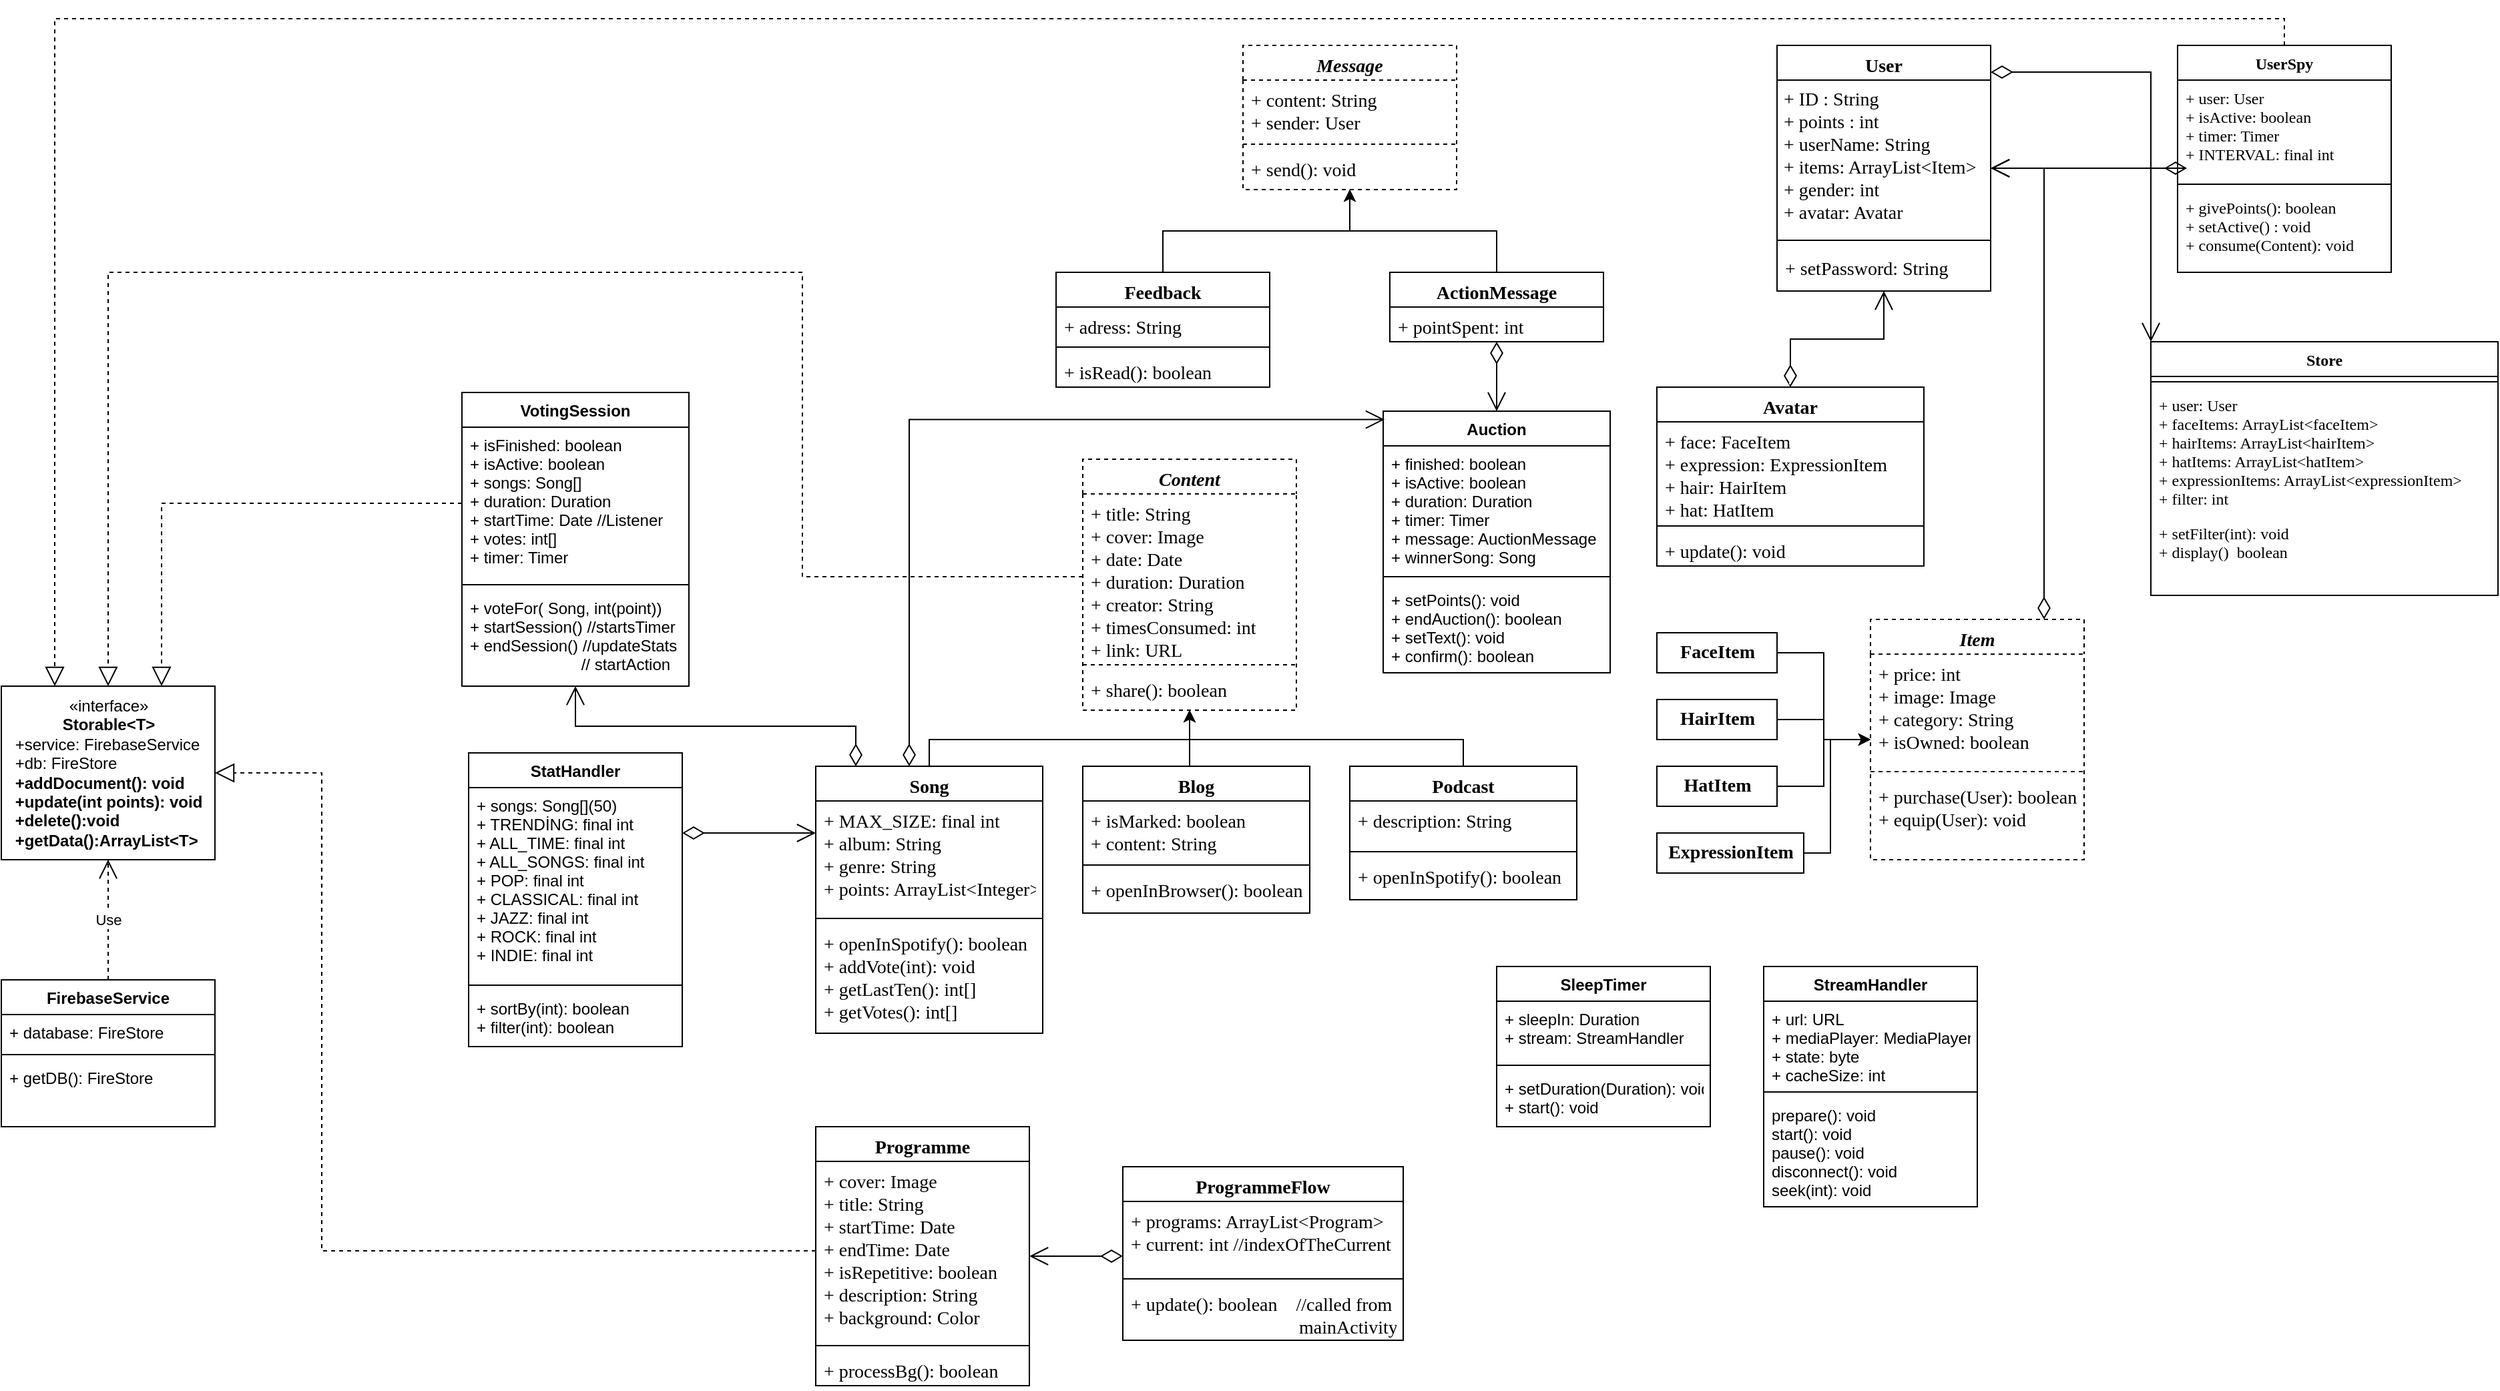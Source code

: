 <mxfile version="17.4.6" type="google"><diagram id="RcowvoHX8VWC8v2542pH" name="Page-1"><mxGraphModel grid="0" page="1" gridSize="10" guides="1" tooltips="1" connect="1" arrows="1" fold="1" pageScale="1" pageWidth="850" pageHeight="1100" math="0" shadow="0"><root><mxCell id="0"/><mxCell id="1" parent="0"/><mxCell id="qzeoFE96ZpHrFTOF0RBv-20" value="Message" style="swimlane;fontStyle=3;align=center;verticalAlign=top;childLayout=stackLayout;horizontal=1;startSize=26;horizontalStack=0;resizeParent=1;resizeParentMax=0;resizeLast=0;collapsible=1;marginBottom=0;sketch=0;rounded=0;shadow=0;glass=0;dashed=1;fontSize=14;fontFamily=Times New Roman;" vertex="1" parent="1"><mxGeometry x="170" y="30" width="160" height="108" as="geometry"/></mxCell><mxCell id="qzeoFE96ZpHrFTOF0RBv-21" value="+ content: String&#10;+ sender: User" style="text;strokeColor=none;fillColor=none;align=left;verticalAlign=top;spacingLeft=4;spacingRight=4;overflow=hidden;rotatable=0;points=[[0,0.5],[1,0.5]];portConstraint=eastwest;fontFamily=Times New Roman;fontSize=14;" vertex="1" parent="qzeoFE96ZpHrFTOF0RBv-20"><mxGeometry y="26" width="160" height="44" as="geometry"/></mxCell><mxCell id="qzeoFE96ZpHrFTOF0RBv-22" value="" style="line;strokeWidth=1;fillColor=none;align=left;verticalAlign=middle;spacingTop=-1;spacingLeft=3;spacingRight=3;rotatable=0;labelPosition=right;points=[];portConstraint=eastwest;dashed=1;" vertex="1" parent="qzeoFE96ZpHrFTOF0RBv-20"><mxGeometry y="70" width="160" height="8" as="geometry"/></mxCell><mxCell id="qzeoFE96ZpHrFTOF0RBv-23" value="+ send(): void" style="text;strokeColor=none;fillColor=none;align=left;verticalAlign=top;spacingLeft=4;spacingRight=4;overflow=hidden;rotatable=0;points=[[0,0.5],[1,0.5]];portConstraint=eastwest;fontFamily=Times New Roman;fontSize=14;" vertex="1" parent="qzeoFE96ZpHrFTOF0RBv-20"><mxGeometry y="78" width="160" height="30" as="geometry"/></mxCell><mxCell id="qzeoFE96ZpHrFTOF0RBv-39" style="edgeStyle=orthogonalEdgeStyle;rounded=0;orthogonalLoop=1;jettySize=auto;html=1;fontFamily=Times New Roman;fontSize=14;" edge="1" parent="1" source="qzeoFE96ZpHrFTOF0RBv-25" target="qzeoFE96ZpHrFTOF0RBv-20"><mxGeometry relative="1" as="geometry"/></mxCell><mxCell id="qzeoFE96ZpHrFTOF0RBv-25" value="Feedback" style="swimlane;fontStyle=1;align=center;verticalAlign=top;childLayout=stackLayout;horizontal=1;startSize=26;horizontalStack=0;resizeParent=1;resizeParentMax=0;resizeLast=0;collapsible=1;marginBottom=0;rounded=0;shadow=0;glass=0;sketch=0;fontFamily=Times New Roman;fontSize=14;" vertex="1" parent="1"><mxGeometry x="30" y="200" width="160" height="86" as="geometry"/></mxCell><mxCell id="qzeoFE96ZpHrFTOF0RBv-26" value="+ adress: String" style="text;strokeColor=none;fillColor=none;align=left;verticalAlign=top;spacingLeft=4;spacingRight=4;overflow=hidden;rotatable=0;points=[[0,0.5],[1,0.5]];portConstraint=eastwest;rounded=0;shadow=0;glass=0;dashed=1;sketch=0;fontFamily=Times New Roman;fontSize=14;" vertex="1" parent="qzeoFE96ZpHrFTOF0RBv-25"><mxGeometry y="26" width="160" height="26" as="geometry"/></mxCell><mxCell id="qzeoFE96ZpHrFTOF0RBv-27" value="" style="line;strokeWidth=1;fillColor=none;align=left;verticalAlign=middle;spacingTop=-1;spacingLeft=3;spacingRight=3;rotatable=0;labelPosition=right;points=[];portConstraint=eastwest;rounded=0;shadow=0;glass=0;sketch=0;fontFamily=Times New Roman;fontSize=14;" vertex="1" parent="qzeoFE96ZpHrFTOF0RBv-25"><mxGeometry y="52" width="160" height="8" as="geometry"/></mxCell><mxCell id="qzeoFE96ZpHrFTOF0RBv-28" value="+ isRead(): boolean" style="text;strokeColor=none;fillColor=none;align=left;verticalAlign=top;spacingLeft=4;spacingRight=4;overflow=hidden;rotatable=0;points=[[0,0.5],[1,0.5]];portConstraint=eastwest;rounded=0;shadow=0;glass=0;dashed=1;sketch=0;fontFamily=Times New Roman;fontSize=14;" vertex="1" parent="qzeoFE96ZpHrFTOF0RBv-25"><mxGeometry y="60" width="160" height="26" as="geometry"/></mxCell><mxCell id="qzeoFE96ZpHrFTOF0RBv-38" style="edgeStyle=orthogonalEdgeStyle;rounded=0;orthogonalLoop=1;jettySize=auto;html=1;fontFamily=Times New Roman;fontSize=14;" edge="1" parent="1" source="qzeoFE96ZpHrFTOF0RBv-29" target="qzeoFE96ZpHrFTOF0RBv-20"><mxGeometry relative="1" as="geometry"/></mxCell><mxCell id="qzeoFE96ZpHrFTOF0RBv-29" value="ActionMessage" style="swimlane;fontStyle=1;align=center;verticalAlign=top;childLayout=stackLayout;horizontal=1;startSize=26;horizontalStack=0;resizeParent=1;resizeParentMax=0;resizeLast=0;collapsible=1;marginBottom=0;rounded=0;shadow=0;glass=0;sketch=0;fontFamily=Times New Roman;fontSize=14;" vertex="1" parent="1"><mxGeometry x="280" y="200" width="160" height="52" as="geometry"/></mxCell><mxCell id="qzeoFE96ZpHrFTOF0RBv-30" value="+ pointSpent: int" style="text;strokeColor=none;fillColor=none;align=left;verticalAlign=top;spacingLeft=4;spacingRight=4;overflow=hidden;rotatable=0;points=[[0,0.5],[1,0.5]];portConstraint=eastwest;rounded=0;shadow=0;glass=0;sketch=0;fontFamily=Times New Roman;fontSize=14;" vertex="1" parent="qzeoFE96ZpHrFTOF0RBv-29"><mxGeometry y="26" width="160" height="26" as="geometry"/></mxCell><mxCell id="qzeoFE96ZpHrFTOF0RBv-44" value="User" style="swimlane;fontStyle=1;align=center;verticalAlign=top;childLayout=stackLayout;horizontal=1;startSize=26;horizontalStack=0;resizeParent=1;resizeParentMax=0;resizeLast=0;collapsible=1;marginBottom=0;rounded=0;shadow=0;glass=0;sketch=0;fontFamily=Times New Roman;fontSize=14;" vertex="1" parent="1"><mxGeometry x="570" y="30" width="160" height="184" as="geometry"/></mxCell><mxCell id="5b8PLaFPNcqMAZzWVC9g-18" value="" style="endArrow=open;html=1;endSize=12;startArrow=diamondThin;startSize=14;startFill=0;edgeStyle=orthogonalEdgeStyle;align=left;verticalAlign=bottom;rounded=0;" edge="1" parent="qzeoFE96ZpHrFTOF0RBv-44" target="5b8PLaFPNcqMAZzWVC9g-21"><mxGeometry x="-1" y="3" relative="1" as="geometry"><mxPoint x="160" y="20" as="sourcePoint"/><mxPoint x="255" y="-320" as="targetPoint"/><Array as="points"><mxPoint x="280" y="20"/></Array></mxGeometry></mxCell><mxCell id="qzeoFE96ZpHrFTOF0RBv-45" value="+ ID : String&#10;+ points : int&#10;+ userName: String&#10;+ items: ArrayList&lt;Item&gt;&#10;+ gender: int&#10;+ avatar: Avatar" style="text;strokeColor=none;fillColor=none;align=left;verticalAlign=top;spacingLeft=4;spacingRight=4;overflow=hidden;rotatable=0;points=[[0,0.5],[1,0.5]];portConstraint=eastwest;rounded=0;shadow=0;glass=0;sketch=0;fontFamily=Times New Roman;fontSize=14;spacing=1;" vertex="1" parent="qzeoFE96ZpHrFTOF0RBv-44"><mxGeometry y="26" width="160" height="114" as="geometry"/></mxCell><mxCell id="qzeoFE96ZpHrFTOF0RBv-46" value="" style="line;strokeWidth=1;fillColor=none;align=left;verticalAlign=middle;spacingTop=-1;spacingLeft=3;spacingRight=3;rotatable=0;labelPosition=right;points=[];portConstraint=eastwest;rounded=0;shadow=0;glass=0;sketch=0;fontFamily=Times New Roman;fontSize=14;" vertex="1" parent="qzeoFE96ZpHrFTOF0RBv-44"><mxGeometry y="140" width="160" height="12" as="geometry"/></mxCell><mxCell id="qzeoFE96ZpHrFTOF0RBv-47" value="+ setPassword: String&#10;" style="text;strokeColor=none;fillColor=none;align=left;verticalAlign=top;spacingLeft=4;spacingRight=4;overflow=hidden;rotatable=0;points=[[0,0.5],[1,0.5]];portConstraint=eastwest;rounded=0;shadow=0;glass=0;sketch=0;fontFamily=Times New Roman;fontSize=14;" vertex="1" parent="qzeoFE96ZpHrFTOF0RBv-44"><mxGeometry y="152" width="160" height="32" as="geometry"/></mxCell><mxCell id="qzeoFE96ZpHrFTOF0RBv-48" value="Avatar" style="swimlane;fontStyle=1;align=center;verticalAlign=top;childLayout=stackLayout;horizontal=1;startSize=26;horizontalStack=0;resizeParent=1;resizeParentMax=0;resizeLast=0;collapsible=1;marginBottom=0;rounded=0;shadow=0;glass=0;sketch=0;fontFamily=Times New Roman;fontSize=14;" vertex="1" parent="1"><mxGeometry x="480" y="286" width="200" height="134" as="geometry"/></mxCell><mxCell id="qzeoFE96ZpHrFTOF0RBv-49" value="+ face: FaceItem&#10;+ expression: ExpressionItem&#10;+ hair: HairItem&#10;+ hat: HatItem&#10;" style="text;strokeColor=none;fillColor=none;align=left;verticalAlign=top;spacingLeft=4;spacingRight=4;overflow=hidden;rotatable=0;points=[[0,0.5],[1,0.5]];portConstraint=eastwest;rounded=0;shadow=0;glass=0;sketch=0;fontFamily=Times New Roman;fontSize=14;" vertex="1" parent="qzeoFE96ZpHrFTOF0RBv-48"><mxGeometry y="26" width="200" height="74" as="geometry"/></mxCell><mxCell id="qzeoFE96ZpHrFTOF0RBv-50" value="" style="line;strokeWidth=1;fillColor=none;align=left;verticalAlign=middle;spacingTop=-1;spacingLeft=3;spacingRight=3;rotatable=0;labelPosition=right;points=[];portConstraint=eastwest;rounded=0;shadow=0;glass=0;sketch=0;fontFamily=Times New Roman;fontSize=14;" vertex="1" parent="qzeoFE96ZpHrFTOF0RBv-48"><mxGeometry y="100" width="200" height="8" as="geometry"/></mxCell><mxCell id="qzeoFE96ZpHrFTOF0RBv-51" value="+ update(): void" style="text;strokeColor=none;fillColor=none;align=left;verticalAlign=top;spacingLeft=4;spacingRight=4;overflow=hidden;rotatable=0;points=[[0,0.5],[1,0.5]];portConstraint=eastwest;rounded=0;shadow=0;glass=0;sketch=0;fontFamily=Times New Roman;fontSize=14;" vertex="1" parent="qzeoFE96ZpHrFTOF0RBv-48"><mxGeometry y="108" width="200" height="26" as="geometry"/></mxCell><mxCell id="qzeoFE96ZpHrFTOF0RBv-56" value="1" style="endArrow=open;html=1;endSize=12;startArrow=diamondThin;startSize=14;startFill=0;edgeStyle=orthogonalEdgeStyle;align=left;verticalAlign=bottom;rounded=0;fontFamily=Times New Roman;fontSize=1;" edge="1" parent="1" source="qzeoFE96ZpHrFTOF0RBv-48" target="qzeoFE96ZpHrFTOF0RBv-44"><mxGeometry x="-1" y="3" relative="1" as="geometry"><mxPoint x="490" y="240" as="sourcePoint"/><mxPoint x="650" y="240" as="targetPoint"/><Array as="points"><mxPoint x="580" y="250"/><mxPoint x="650" y="250"/></Array></mxGeometry></mxCell><mxCell id="qzeoFE96ZpHrFTOF0RBv-61" value="Item" style="swimlane;fontStyle=3;align=center;verticalAlign=top;childLayout=stackLayout;horizontal=1;startSize=26;horizontalStack=0;resizeParent=1;resizeParentMax=0;resizeLast=0;collapsible=1;marginBottom=0;rounded=0;shadow=0;glass=0;sketch=0;fontFamily=Times New Roman;fontSize=14;dashed=1;" vertex="1" parent="1"><mxGeometry x="640" y="460" width="160" height="180" as="geometry"/></mxCell><mxCell id="qzeoFE96ZpHrFTOF0RBv-62" value="+ price: int&#10;+ image: Image&#10;+ category: String&#10;+ isOwned: boolean&#10;" style="text;strokeColor=none;fillColor=none;align=left;verticalAlign=top;spacingLeft=4;spacingRight=4;overflow=hidden;rotatable=0;points=[[0,0.5],[1,0.5]];portConstraint=eastwest;rounded=0;shadow=0;glass=0;sketch=0;fontFamily=Times New Roman;fontSize=14;" vertex="1" parent="qzeoFE96ZpHrFTOF0RBv-61"><mxGeometry y="26" width="160" height="84" as="geometry"/></mxCell><mxCell id="qzeoFE96ZpHrFTOF0RBv-63" value="" style="line;strokeWidth=1;fillColor=none;align=left;verticalAlign=middle;spacingTop=-1;spacingLeft=3;spacingRight=3;rotatable=0;labelPosition=right;points=[];portConstraint=eastwest;rounded=0;shadow=0;glass=0;sketch=0;fontFamily=Times New Roman;fontSize=1;dashed=1;" vertex="1" parent="qzeoFE96ZpHrFTOF0RBv-61"><mxGeometry y="110" width="160" height="8" as="geometry"/></mxCell><mxCell id="qzeoFE96ZpHrFTOF0RBv-64" value="+ purchase(User): boolean&#10;+ equip(User): void&#10;" style="text;strokeColor=none;fillColor=none;align=left;verticalAlign=top;spacingLeft=4;spacingRight=4;overflow=hidden;rotatable=0;points=[[0,0.5],[1,0.5]];portConstraint=eastwest;rounded=0;shadow=0;glass=0;sketch=0;fontFamily=Times New Roman;fontSize=14;dashed=1;" vertex="1" parent="qzeoFE96ZpHrFTOF0RBv-61"><mxGeometry y="118" width="160" height="62" as="geometry"/></mxCell><mxCell id="qzeoFE96ZpHrFTOF0RBv-65" value="" style="endArrow=open;html=1;endSize=12;startArrow=diamondThin;startSize=14;startFill=0;edgeStyle=orthogonalEdgeStyle;align=left;verticalAlign=bottom;rounded=0;fontFamily=Times New Roman;fontSize=14;" edge="1" parent="1" source="qzeoFE96ZpHrFTOF0RBv-61" target="qzeoFE96ZpHrFTOF0RBv-44"><mxGeometry x="-1" y="20" relative="1" as="geometry"><mxPoint x="810" y="390" as="sourcePoint"/><mxPoint x="900" y="440" as="targetPoint"/><Array as="points"><mxPoint x="770" y="122"/></Array><mxPoint as="offset"/></mxGeometry></mxCell><mxCell id="qzeoFE96ZpHrFTOF0RBv-75" style="edgeStyle=orthogonalEdgeStyle;rounded=0;orthogonalLoop=1;jettySize=auto;html=1;fontFamily=Times New Roman;fontSize=14;" edge="1" parent="1" source="qzeoFE96ZpHrFTOF0RBv-70" target="qzeoFE96ZpHrFTOF0RBv-61"><mxGeometry relative="1" as="geometry"/></mxCell><mxCell id="qzeoFE96ZpHrFTOF0RBv-70" value="&lt;b&gt;FaceItem&lt;/b&gt;" style="html=1;rounded=0;shadow=0;glass=0;sketch=0;fontFamily=Times New Roman;fontSize=14;" vertex="1" parent="1"><mxGeometry x="480" y="470" width="90" height="30" as="geometry"/></mxCell><mxCell id="qzeoFE96ZpHrFTOF0RBv-78" style="edgeStyle=orthogonalEdgeStyle;rounded=0;orthogonalLoop=1;jettySize=auto;html=1;fontFamily=Times New Roman;fontSize=14;" edge="1" parent="1" source="qzeoFE96ZpHrFTOF0RBv-72" target="qzeoFE96ZpHrFTOF0RBv-61"><mxGeometry relative="1" as="geometry"><Array as="points"><mxPoint x="610" y="635"/><mxPoint x="610" y="550"/></Array></mxGeometry></mxCell><mxCell id="qzeoFE96ZpHrFTOF0RBv-72" value="&lt;b&gt;ExpressionItem&lt;/b&gt;" style="html=1;rounded=0;shadow=0;glass=0;sketch=0;fontFamily=Times New Roman;fontSize=14;" vertex="1" parent="1"><mxGeometry x="480" y="620" width="110" height="30" as="geometry"/></mxCell><mxCell id="qzeoFE96ZpHrFTOF0RBv-76" style="edgeStyle=orthogonalEdgeStyle;rounded=0;orthogonalLoop=1;jettySize=auto;html=1;fontFamily=Times New Roman;fontSize=14;" edge="1" parent="1" source="qzeoFE96ZpHrFTOF0RBv-73" target="qzeoFE96ZpHrFTOF0RBv-61"><mxGeometry relative="1" as="geometry"/></mxCell><mxCell id="qzeoFE96ZpHrFTOF0RBv-73" value="&lt;b&gt;HairItem&lt;/b&gt;" style="html=1;rounded=0;shadow=0;glass=0;sketch=0;fontFamily=Times New Roman;fontSize=14;" vertex="1" parent="1"><mxGeometry x="480" y="520" width="90" height="30" as="geometry"/></mxCell><mxCell id="qzeoFE96ZpHrFTOF0RBv-77" style="edgeStyle=orthogonalEdgeStyle;rounded=0;orthogonalLoop=1;jettySize=auto;html=1;fontFamily=Times New Roman;fontSize=14;" edge="1" parent="1" source="qzeoFE96ZpHrFTOF0RBv-74" target="qzeoFE96ZpHrFTOF0RBv-61"><mxGeometry relative="1" as="geometry"/></mxCell><mxCell id="qzeoFE96ZpHrFTOF0RBv-74" value="&lt;b&gt;HatItem&lt;/b&gt;" style="html=1;rounded=0;shadow=0;glass=0;sketch=0;fontFamily=Times New Roman;fontSize=14;" vertex="1" parent="1"><mxGeometry x="480" y="570" width="90" height="30" as="geometry"/></mxCell><mxCell id="qzeoFE96ZpHrFTOF0RBv-79" value="Content" style="swimlane;fontStyle=3;align=center;verticalAlign=top;childLayout=stackLayout;horizontal=1;startSize=26;horizontalStack=0;resizeParent=1;resizeParentMax=0;resizeLast=0;collapsible=1;marginBottom=0;sketch=0;rounded=0;shadow=0;glass=0;dashed=1;fontSize=14;fontFamily=Times New Roman;" vertex="1" parent="1"><mxGeometry x="50" y="340" width="160" height="188" as="geometry"/></mxCell><mxCell id="qzeoFE96ZpHrFTOF0RBv-80" value="+ title: String&#10;+ cover: Image&#10;+ date: Date&#10;+ duration: Duration&#10;+ creator: String&#10;+ timesConsumed: int&#10;+ link: URL" style="text;strokeColor=none;fillColor=none;align=left;verticalAlign=top;spacingLeft=4;spacingRight=4;overflow=hidden;rotatable=0;points=[[0,0.5],[1,0.5]];portConstraint=eastwest;fontFamily=Times New Roman;fontSize=14;" vertex="1" parent="qzeoFE96ZpHrFTOF0RBv-79"><mxGeometry y="26" width="160" height="124" as="geometry"/></mxCell><mxCell id="qzeoFE96ZpHrFTOF0RBv-81" value="" style="line;strokeWidth=1;fillColor=none;align=left;verticalAlign=middle;spacingTop=-1;spacingLeft=3;spacingRight=3;rotatable=0;labelPosition=right;points=[];portConstraint=eastwest;dashed=1;" vertex="1" parent="qzeoFE96ZpHrFTOF0RBv-79"><mxGeometry y="150" width="160" height="8" as="geometry"/></mxCell><mxCell id="qzeoFE96ZpHrFTOF0RBv-82" value="+ share(): boolean" style="text;strokeColor=none;fillColor=none;align=left;verticalAlign=top;spacingLeft=4;spacingRight=4;overflow=hidden;rotatable=0;points=[[0,0.5],[1,0.5]];portConstraint=eastwest;fontFamily=Times New Roman;fontSize=14;" vertex="1" parent="qzeoFE96ZpHrFTOF0RBv-79"><mxGeometry y="158" width="160" height="30" as="geometry"/></mxCell><mxCell id="qzeoFE96ZpHrFTOF0RBv-99" style="edgeStyle=orthogonalEdgeStyle;rounded=0;orthogonalLoop=1;jettySize=auto;html=1;fontFamily=Times New Roman;fontSize=14;" edge="1" parent="1" source="qzeoFE96ZpHrFTOF0RBv-83" target="qzeoFE96ZpHrFTOF0RBv-79"><mxGeometry relative="1" as="geometry"><Array as="points"><mxPoint x="-65" y="550"/><mxPoint x="130" y="550"/></Array></mxGeometry></mxCell><mxCell id="qzeoFE96ZpHrFTOF0RBv-83" value="Song" style="swimlane;fontStyle=1;align=center;verticalAlign=top;childLayout=stackLayout;horizontal=1;startSize=26;horizontalStack=0;resizeParent=1;resizeParentMax=0;resizeLast=0;collapsible=1;marginBottom=0;rounded=0;shadow=0;glass=0;sketch=0;fontFamily=Times New Roman;fontSize=14;" vertex="1" parent="1"><mxGeometry x="-150" y="570" width="170" height="200" as="geometry"/></mxCell><mxCell id="qzeoFE96ZpHrFTOF0RBv-84" value="+ MAX_SIZE: final int &#10;+ album: String&#10;+ genre: String&#10;+ points: ArrayList&lt;Integer&gt;" style="text;strokeColor=none;fillColor=none;align=left;verticalAlign=top;spacingLeft=4;spacingRight=4;overflow=hidden;rotatable=0;points=[[0,0.5],[1,0.5]];portConstraint=eastwest;rounded=0;shadow=0;glass=0;sketch=0;fontFamily=Times New Roman;fontSize=14;" vertex="1" parent="qzeoFE96ZpHrFTOF0RBv-83"><mxGeometry y="26" width="170" height="84" as="geometry"/></mxCell><mxCell id="qzeoFE96ZpHrFTOF0RBv-85" value="" style="line;strokeWidth=1;fillColor=none;align=left;verticalAlign=middle;spacingTop=-1;spacingLeft=3;spacingRight=3;rotatable=0;labelPosition=right;points=[];portConstraint=eastwest;rounded=0;shadow=0;glass=0;sketch=0;fontFamily=Times New Roman;fontSize=14;" vertex="1" parent="qzeoFE96ZpHrFTOF0RBv-83"><mxGeometry y="110" width="170" height="8" as="geometry"/></mxCell><mxCell id="qzeoFE96ZpHrFTOF0RBv-86" value="+ openInSpotify(): boolean&#10;+ addVote(int): void&#10;+ getLastTen(): int[]&#10;+ getVotes(): int[]&#10;" style="text;strokeColor=none;fillColor=none;align=left;verticalAlign=top;spacingLeft=4;spacingRight=4;overflow=hidden;rotatable=0;points=[[0,0.5],[1,0.5]];portConstraint=eastwest;rounded=0;shadow=0;glass=0;sketch=0;fontFamily=Times New Roman;fontSize=14;" vertex="1" parent="qzeoFE96ZpHrFTOF0RBv-83"><mxGeometry y="118" width="170" height="82" as="geometry"/></mxCell><mxCell id="5b8PLaFPNcqMAZzWVC9g-20" value="" style="endArrow=open;html=1;endSize=12;startArrow=diamondThin;startSize=14;startFill=0;edgeStyle=orthogonalEdgeStyle;align=left;verticalAlign=bottom;rounded=0;" edge="1" parent="qzeoFE96ZpHrFTOF0RBv-83" target="v67qx19p7Zp70628Gbdk-1"><mxGeometry x="-1" y="3" relative="1" as="geometry"><mxPoint x="30" as="sourcePoint"/><mxPoint x="190" y="10" as="targetPoint"/><Array as="points"><mxPoint x="30" y="-30"/><mxPoint x="-180" y="-30"/></Array></mxGeometry></mxCell><mxCell id="qzeoFE96ZpHrFTOF0RBv-101" style="edgeStyle=orthogonalEdgeStyle;rounded=0;orthogonalLoop=1;jettySize=auto;html=1;fontFamily=Times New Roman;fontSize=14;" edge="1" parent="1" source="qzeoFE96ZpHrFTOF0RBv-87" target="qzeoFE96ZpHrFTOF0RBv-79"><mxGeometry relative="1" as="geometry"><Array as="points"><mxPoint x="130" y="560"/><mxPoint x="130" y="560"/></Array></mxGeometry></mxCell><mxCell id="qzeoFE96ZpHrFTOF0RBv-87" value="Blog" style="swimlane;fontStyle=1;align=center;verticalAlign=top;childLayout=stackLayout;horizontal=1;startSize=26;horizontalStack=0;resizeParent=1;resizeParentMax=0;resizeLast=0;collapsible=1;marginBottom=0;rounded=0;shadow=0;glass=0;sketch=0;fontFamily=Times New Roman;fontSize=14;" vertex="1" parent="1"><mxGeometry x="50" y="570" width="170" height="110" as="geometry"/></mxCell><mxCell id="qzeoFE96ZpHrFTOF0RBv-88" value="+ isMarked: boolean &#10;+ content: String&#10;" style="text;strokeColor=none;fillColor=none;align=left;verticalAlign=top;spacingLeft=4;spacingRight=4;overflow=hidden;rotatable=0;points=[[0,0.5],[1,0.5]];portConstraint=eastwest;rounded=0;shadow=0;glass=0;sketch=0;fontFamily=Times New Roman;fontSize=14;" vertex="1" parent="qzeoFE96ZpHrFTOF0RBv-87"><mxGeometry y="26" width="170" height="44" as="geometry"/></mxCell><mxCell id="qzeoFE96ZpHrFTOF0RBv-89" value="" style="line;strokeWidth=1;fillColor=none;align=left;verticalAlign=middle;spacingTop=-1;spacingLeft=3;spacingRight=3;rotatable=0;labelPosition=right;points=[];portConstraint=eastwest;rounded=0;shadow=0;glass=0;sketch=0;fontFamily=Times New Roman;fontSize=14;" vertex="1" parent="qzeoFE96ZpHrFTOF0RBv-87"><mxGeometry y="70" width="170" height="8" as="geometry"/></mxCell><mxCell id="qzeoFE96ZpHrFTOF0RBv-90" value="+ openInBrowser(): boolean&#10;&#10;" style="text;strokeColor=none;fillColor=none;align=left;verticalAlign=top;spacingLeft=4;spacingRight=4;overflow=hidden;rotatable=0;points=[[0,0.5],[1,0.5]];portConstraint=eastwest;rounded=0;shadow=0;glass=0;sketch=0;fontFamily=Times New Roman;fontSize=14;" vertex="1" parent="qzeoFE96ZpHrFTOF0RBv-87"><mxGeometry y="78" width="170" height="32" as="geometry"/></mxCell><mxCell id="qzeoFE96ZpHrFTOF0RBv-100" style="edgeStyle=orthogonalEdgeStyle;rounded=0;orthogonalLoop=1;jettySize=auto;html=1;fontFamily=Times New Roman;fontSize=14;" edge="1" parent="1" source="qzeoFE96ZpHrFTOF0RBv-91" target="qzeoFE96ZpHrFTOF0RBv-79"><mxGeometry relative="1" as="geometry"><Array as="points"><mxPoint x="335" y="550"/><mxPoint x="130" y="550"/></Array></mxGeometry></mxCell><mxCell id="qzeoFE96ZpHrFTOF0RBv-91" value="Podcast" style="swimlane;fontStyle=1;align=center;verticalAlign=top;childLayout=stackLayout;horizontal=1;startSize=26;horizontalStack=0;resizeParent=1;resizeParentMax=0;resizeLast=0;collapsible=1;marginBottom=0;rounded=0;shadow=0;glass=0;sketch=0;fontFamily=Times New Roman;fontSize=14;" vertex="1" parent="1"><mxGeometry x="250" y="570" width="170" height="100" as="geometry"/></mxCell><mxCell id="qzeoFE96ZpHrFTOF0RBv-92" value="+ description: String&#10;" style="text;strokeColor=none;fillColor=none;align=left;verticalAlign=top;spacingLeft=4;spacingRight=4;overflow=hidden;rotatable=0;points=[[0,0.5],[1,0.5]];portConstraint=eastwest;rounded=0;shadow=0;glass=0;sketch=0;fontFamily=Times New Roman;fontSize=14;" vertex="1" parent="qzeoFE96ZpHrFTOF0RBv-91"><mxGeometry y="26" width="170" height="34" as="geometry"/></mxCell><mxCell id="qzeoFE96ZpHrFTOF0RBv-93" value="" style="line;strokeWidth=1;fillColor=none;align=left;verticalAlign=middle;spacingTop=-1;spacingLeft=3;spacingRight=3;rotatable=0;labelPosition=right;points=[];portConstraint=eastwest;rounded=0;shadow=0;glass=0;sketch=0;fontFamily=Times New Roman;fontSize=14;" vertex="1" parent="qzeoFE96ZpHrFTOF0RBv-91"><mxGeometry y="60" width="170" height="8" as="geometry"/></mxCell><mxCell id="qzeoFE96ZpHrFTOF0RBv-94" value="+ openInSpotify(): boolean&#10;&#10;" style="text;strokeColor=none;fillColor=none;align=left;verticalAlign=top;spacingLeft=4;spacingRight=4;overflow=hidden;rotatable=0;points=[[0,0.5],[1,0.5]];portConstraint=eastwest;rounded=0;shadow=0;glass=0;sketch=0;fontFamily=Times New Roman;fontSize=14;" vertex="1" parent="qzeoFE96ZpHrFTOF0RBv-91"><mxGeometry y="68" width="170" height="32" as="geometry"/></mxCell><mxCell id="qzeoFE96ZpHrFTOF0RBv-102" value="ProgrammeFlow" style="swimlane;fontStyle=1;align=center;verticalAlign=top;childLayout=stackLayout;horizontal=1;startSize=26;horizontalStack=0;resizeParent=1;resizeParentMax=0;resizeLast=0;collapsible=1;marginBottom=0;rounded=0;shadow=0;glass=0;sketch=0;fontFamily=Times New Roman;fontSize=14;" vertex="1" parent="1"><mxGeometry x="80" y="870" width="210" height="130" as="geometry"/></mxCell><mxCell id="qzeoFE96ZpHrFTOF0RBv-103" value="+ programs: ArrayList&lt;Program&gt;&#10;+ current: int //indexOfTheCurrent&#10;" style="text;strokeColor=none;fillColor=none;align=left;verticalAlign=top;spacingLeft=4;spacingRight=4;overflow=hidden;rotatable=0;points=[[0,0.5],[1,0.5]];portConstraint=eastwest;rounded=0;shadow=0;glass=0;sketch=0;fontFamily=Times New Roman;fontSize=14;" vertex="1" parent="qzeoFE96ZpHrFTOF0RBv-102"><mxGeometry y="26" width="210" height="54" as="geometry"/></mxCell><mxCell id="qzeoFE96ZpHrFTOF0RBv-104" value="" style="line;strokeWidth=1;fillColor=none;align=left;verticalAlign=middle;spacingTop=-1;spacingLeft=3;spacingRight=3;rotatable=0;labelPosition=right;points=[];portConstraint=eastwest;rounded=0;shadow=0;glass=0;sketch=0;fontFamily=Times New Roman;fontSize=14;" vertex="1" parent="qzeoFE96ZpHrFTOF0RBv-102"><mxGeometry y="80" width="210" height="8" as="geometry"/></mxCell><mxCell id="qzeoFE96ZpHrFTOF0RBv-105" value="+ update(): boolean    //called from&#10;                                    mainActivity" style="text;strokeColor=none;fillColor=none;align=left;verticalAlign=top;spacingLeft=4;spacingRight=4;overflow=hidden;rotatable=0;points=[[0,0.5],[1,0.5]];portConstraint=eastwest;rounded=0;shadow=0;glass=0;sketch=0;fontFamily=Times New Roman;fontSize=14;" vertex="1" parent="qzeoFE96ZpHrFTOF0RBv-102"><mxGeometry y="88" width="210" height="42" as="geometry"/></mxCell><mxCell id="qzeoFE96ZpHrFTOF0RBv-106" value="Programme" style="swimlane;fontStyle=1;align=center;verticalAlign=top;childLayout=stackLayout;horizontal=1;startSize=26;horizontalStack=0;resizeParent=1;resizeParentMax=0;resizeLast=0;collapsible=1;marginBottom=0;rounded=0;shadow=0;glass=0;sketch=0;fontFamily=Times New Roman;fontSize=14;" vertex="1" parent="1"><mxGeometry x="-150" y="840" width="160" height="194" as="geometry"/></mxCell><mxCell id="qzeoFE96ZpHrFTOF0RBv-107" value="+ cover: Image&#10;+ title: String&#10;+ startTime: Date&#10;+ endTime: Date&#10;+ isRepetitive: boolean&#10;+ description: String&#10;+ background: Color&#10;&#10;" style="text;strokeColor=none;fillColor=none;align=left;verticalAlign=top;spacingLeft=4;spacingRight=4;overflow=hidden;rotatable=0;points=[[0,0.5],[1,0.5]];portConstraint=eastwest;rounded=0;shadow=0;glass=0;sketch=0;fontFamily=Times New Roman;fontSize=14;" vertex="1" parent="qzeoFE96ZpHrFTOF0RBv-106"><mxGeometry y="26" width="160" height="134" as="geometry"/></mxCell><mxCell id="qzeoFE96ZpHrFTOF0RBv-108" value="" style="line;strokeWidth=1;fillColor=none;align=left;verticalAlign=middle;spacingTop=-1;spacingLeft=3;spacingRight=3;rotatable=0;labelPosition=right;points=[];portConstraint=eastwest;rounded=0;shadow=0;glass=0;sketch=0;fontFamily=Times New Roman;fontSize=14;" vertex="1" parent="qzeoFE96ZpHrFTOF0RBv-106"><mxGeometry y="160" width="160" height="8" as="geometry"/></mxCell><mxCell id="qzeoFE96ZpHrFTOF0RBv-109" value="+ processBg(): boolean" style="text;strokeColor=none;fillColor=none;align=left;verticalAlign=top;spacingLeft=4;spacingRight=4;overflow=hidden;rotatable=0;points=[[0,0.5],[1,0.5]];portConstraint=eastwest;rounded=0;shadow=0;glass=0;sketch=0;fontFamily=Times New Roman;fontSize=14;" vertex="1" parent="qzeoFE96ZpHrFTOF0RBv-106"><mxGeometry y="168" width="160" height="26" as="geometry"/></mxCell><mxCell id="qzeoFE96ZpHrFTOF0RBv-110" value="" style="endArrow=open;html=1;endSize=12;startArrow=diamondThin;startSize=14;startFill=0;edgeStyle=orthogonalEdgeStyle;align=left;verticalAlign=bottom;rounded=0;fontFamily=Times New Roman;fontSize=14;" edge="1" parent="1" source="qzeoFE96ZpHrFTOF0RBv-102" target="qzeoFE96ZpHrFTOF0RBv-106"><mxGeometry x="-0.875" y="30" relative="1" as="geometry"><mxPoint x="130" y="830" as="sourcePoint"/><mxPoint x="120" y="780" as="targetPoint"/><Array as="points"><mxPoint x="60" y="937"/><mxPoint x="60" y="937"/></Array><mxPoint as="offset"/></mxGeometry></mxCell><mxCell id="ivlXahg7x9xpi5YqKBED-1" value="UserSpy" style="swimlane;fontStyle=1;align=center;verticalAlign=top;childLayout=stackLayout;horizontal=1;startSize=26;horizontalStack=0;resizeParent=1;resizeParentMax=0;resizeLast=0;collapsible=1;marginBottom=0;fontFamily=Times New Roman;" vertex="1" parent="1"><mxGeometry x="870" y="30" width="160" height="170" as="geometry"/></mxCell><mxCell id="ivlXahg7x9xpi5YqKBED-2" value="+ user: User&#10;+ isActive: boolean&#10;+ timer: Timer&#10;+ INTERVAL: final int &#10;" style="text;strokeColor=none;fillColor=none;align=left;verticalAlign=top;spacingLeft=4;spacingRight=4;overflow=hidden;rotatable=0;points=[[0,0.5],[1,0.5]];portConstraint=eastwest;fontFamily=Times New Roman;" vertex="1" parent="ivlXahg7x9xpi5YqKBED-1"><mxGeometry y="26" width="160" height="74" as="geometry"/></mxCell><mxCell id="ivlXahg7x9xpi5YqKBED-3" value="" style="line;strokeWidth=1;fillColor=none;align=left;verticalAlign=middle;spacingTop=-1;spacingLeft=3;spacingRight=3;rotatable=0;labelPosition=right;points=[];portConstraint=eastwest;" vertex="1" parent="ivlXahg7x9xpi5YqKBED-1"><mxGeometry y="100" width="160" height="8" as="geometry"/></mxCell><mxCell id="ivlXahg7x9xpi5YqKBED-4" value="+ givePoints(): boolean&#10;+ setActive() : void&#10;+ consume(Content): void" style="text;strokeColor=none;fillColor=none;align=left;verticalAlign=top;spacingLeft=4;spacingRight=4;overflow=hidden;rotatable=0;points=[[0,0.5],[1,0.5]];portConstraint=eastwest;fontFamily=Times New Roman;" vertex="1" parent="ivlXahg7x9xpi5YqKBED-1"><mxGeometry y="108" width="160" height="62" as="geometry"/></mxCell><mxCell id="ivlXahg7x9xpi5YqKBED-5" value="" style="endArrow=open;html=1;endSize=12;startArrow=diamondThin;startSize=14;startFill=0;edgeStyle=orthogonalEdgeStyle;align=left;verticalAlign=bottom;rounded=0;" edge="1" parent="1" target="qzeoFE96ZpHrFTOF0RBv-44"><mxGeometry x="-0.875" y="30" relative="1" as="geometry"><mxPoint x="860" y="122" as="sourcePoint"/><mxPoint x="1120" y="40" as="targetPoint"/><Array as="points"><mxPoint x="870" y="122"/><mxPoint x="870" y="122"/></Array><mxPoint as="offset"/></mxGeometry></mxCell><mxCell id="ivlXahg7x9xpi5YqKBED-6" value="StatHandler" style="swimlane;fontStyle=1;align=center;verticalAlign=top;childLayout=stackLayout;horizontal=1;startSize=26;horizontalStack=0;resizeParent=1;resizeParentMax=0;resizeLast=0;collapsible=1;marginBottom=0;" vertex="1" parent="1"><mxGeometry x="-410" y="560" width="160" height="220" as="geometry"/></mxCell><mxCell id="ivlXahg7x9xpi5YqKBED-7" value="+ songs: Song[](50)&#10;+ TRENDİNG: final int&#10;+ ALL_TIME: final int&#10;+ ALL_SONGS: final int&#10;+ POP: final int&#10;+ CLASSICAL: final int&#10;+ JAZZ: final int&#10;+ ROCK: final int&#10;+ INDIE: final int" style="text;strokeColor=none;fillColor=none;align=left;verticalAlign=top;spacingLeft=4;spacingRight=4;overflow=hidden;rotatable=0;points=[[0,0.5],[1,0.5]];portConstraint=eastwest;" vertex="1" parent="ivlXahg7x9xpi5YqKBED-6"><mxGeometry y="26" width="160" height="144" as="geometry"/></mxCell><mxCell id="ivlXahg7x9xpi5YqKBED-8" value="" style="line;strokeWidth=1;fillColor=none;align=left;verticalAlign=middle;spacingTop=-1;spacingLeft=3;spacingRight=3;rotatable=0;labelPosition=right;points=[];portConstraint=eastwest;" vertex="1" parent="ivlXahg7x9xpi5YqKBED-6"><mxGeometry y="170" width="160" height="8" as="geometry"/></mxCell><mxCell id="ivlXahg7x9xpi5YqKBED-9" value="+ sortBy(int): boolean&#10;+ filter(int): boolean" style="text;strokeColor=none;fillColor=none;align=left;verticalAlign=top;spacingLeft=4;spacingRight=4;overflow=hidden;rotatable=0;points=[[0,0.5],[1,0.5]];portConstraint=eastwest;" vertex="1" parent="ivlXahg7x9xpi5YqKBED-6"><mxGeometry y="178" width="160" height="42" as="geometry"/></mxCell><mxCell id="v67qx19p7Zp70628Gbdk-1" value="VotingSession" style="swimlane;fontStyle=1;align=center;verticalAlign=top;childLayout=stackLayout;horizontal=1;startSize=26;horizontalStack=0;resizeParent=1;resizeParentMax=0;resizeLast=0;collapsible=1;marginBottom=0;" vertex="1" parent="1"><mxGeometry x="-415" y="290" width="170" height="220" as="geometry"/></mxCell><mxCell id="v67qx19p7Zp70628Gbdk-2" value="+ isFinished: boolean&#10;+ isActive: boolean&#10;+ songs: Song[]&#10;+ duration: Duration&#10;+ startTime: Date //Listener&#10;+ votes: int[]&#10;+ timer: Timer" style="text;strokeColor=none;fillColor=none;align=left;verticalAlign=top;spacingLeft=4;spacingRight=4;overflow=hidden;rotatable=0;points=[[0,0.5],[1,0.5]];portConstraint=eastwest;" vertex="1" parent="v67qx19p7Zp70628Gbdk-1"><mxGeometry y="26" width="170" height="114" as="geometry"/></mxCell><mxCell id="v67qx19p7Zp70628Gbdk-3" value="" style="line;strokeWidth=1;fillColor=none;align=left;verticalAlign=middle;spacingTop=-1;spacingLeft=3;spacingRight=3;rotatable=0;labelPosition=right;points=[];portConstraint=eastwest;" vertex="1" parent="v67qx19p7Zp70628Gbdk-1"><mxGeometry y="140" width="170" height="8" as="geometry"/></mxCell><mxCell id="v67qx19p7Zp70628Gbdk-4" value="+ voteFor( Song, int(point))&#10;+ startSession() //startsTimer&#10;+ endSession() //updateStats&#10;                         // startAction " style="text;strokeColor=none;fillColor=none;align=left;verticalAlign=top;spacingLeft=4;spacingRight=4;overflow=hidden;rotatable=0;points=[[0,0.5],[1,0.5]];portConstraint=eastwest;" vertex="1" parent="v67qx19p7Zp70628Gbdk-1"><mxGeometry y="148" width="170" height="72" as="geometry"/></mxCell><mxCell id="5b8PLaFPNcqMAZzWVC9g-4" value="Auction" style="swimlane;fontStyle=1;align=center;verticalAlign=top;childLayout=stackLayout;horizontal=1;startSize=26;horizontalStack=0;resizeParent=1;resizeParentMax=0;resizeLast=0;collapsible=1;marginBottom=0;" vertex="1" parent="1"><mxGeometry x="275" y="304" width="170" height="196" as="geometry"/></mxCell><mxCell id="5b8PLaFPNcqMAZzWVC9g-5" value="+ finished: boolean&#10;+ isActive: boolean&#10;+ duration: Duration&#10;+ timer: Timer&#10;+ message: AuctionMessage&#10;+ winnerSong: Song&#10;" style="text;strokeColor=none;fillColor=none;align=left;verticalAlign=top;spacingLeft=4;spacingRight=4;overflow=hidden;rotatable=0;points=[[0,0.5],[1,0.5]];portConstraint=eastwest;" vertex="1" parent="5b8PLaFPNcqMAZzWVC9g-4"><mxGeometry y="26" width="170" height="94" as="geometry"/></mxCell><mxCell id="5b8PLaFPNcqMAZzWVC9g-6" value="" style="line;strokeWidth=1;fillColor=none;align=left;verticalAlign=middle;spacingTop=-1;spacingLeft=3;spacingRight=3;rotatable=0;labelPosition=right;points=[];portConstraint=eastwest;" vertex="1" parent="5b8PLaFPNcqMAZzWVC9g-4"><mxGeometry y="120" width="170" height="8" as="geometry"/></mxCell><mxCell id="5b8PLaFPNcqMAZzWVC9g-7" value="+ setPoints(): void&#10;+ endAuction(): boolean&#10;+ setText(): void&#10;+ confirm(): boolean&#10;" style="text;strokeColor=none;fillColor=none;align=left;verticalAlign=top;spacingLeft=4;spacingRight=4;overflow=hidden;rotatable=0;points=[[0,0.5],[1,0.5]];portConstraint=eastwest;" vertex="1" parent="5b8PLaFPNcqMAZzWVC9g-4"><mxGeometry y="128" width="170" height="68" as="geometry"/></mxCell><mxCell id="5b8PLaFPNcqMAZzWVC9g-11" value="" style="endArrow=open;html=1;endSize=12;startArrow=diamondThin;startSize=14;startFill=0;edgeStyle=orthogonalEdgeStyle;align=left;verticalAlign=bottom;rounded=0;entryX=0.5;entryY=0;entryDx=0;entryDy=0;" edge="1" parent="1" source="qzeoFE96ZpHrFTOF0RBv-29" target="5b8PLaFPNcqMAZzWVC9g-4"><mxGeometry x="-1" y="3" relative="1" as="geometry"><mxPoint x="150" y="304" as="sourcePoint"/><mxPoint x="360" y="300" as="targetPoint"/></mxGeometry></mxCell><mxCell id="5b8PLaFPNcqMAZzWVC9g-10" value="" style="endArrow=open;html=1;endSize=12;startArrow=diamondThin;startSize=14;startFill=0;edgeStyle=orthogonalEdgeStyle;align=left;verticalAlign=bottom;rounded=0;entryX=0.006;entryY=0.032;entryDx=0;entryDy=0;entryPerimeter=0;" edge="1" parent="1" source="qzeoFE96ZpHrFTOF0RBv-83" target="5b8PLaFPNcqMAZzWVC9g-4"><mxGeometry x="-1" y="3" relative="1" as="geometry"><mxPoint x="150" y="310" as="sourcePoint"/><mxPoint x="270" y="310" as="targetPoint"/><Array as="points"><mxPoint x="-80" y="310"/></Array></mxGeometry></mxCell><mxCell id="5b8PLaFPNcqMAZzWVC9g-17" value="" style="endArrow=open;html=1;endSize=12;startArrow=diamondThin;startSize=14;startFill=0;edgeStyle=orthogonalEdgeStyle;align=left;verticalAlign=bottom;rounded=0;" edge="1" parent="1" source="ivlXahg7x9xpi5YqKBED-6" target="qzeoFE96ZpHrFTOF0RBv-83"><mxGeometry x="-1" y="3" relative="1" as="geometry"><mxPoint x="-250" y="620" as="sourcePoint"/><mxPoint x="-150" y="610" as="targetPoint"/><Array as="points"><mxPoint x="-160" y="620"/><mxPoint x="-160" y="620"/></Array></mxGeometry></mxCell><mxCell id="5b8PLaFPNcqMAZzWVC9g-21" value="Store" style="swimlane;fontStyle=1;align=center;verticalAlign=top;childLayout=stackLayout;horizontal=1;startSize=26;horizontalStack=0;resizeParent=1;resizeParentMax=0;resizeLast=0;collapsible=1;marginBottom=0;fontFamily=Times New Roman;" vertex="1" parent="1"><mxGeometry x="850" y="252" width="260" height="190" as="geometry"/></mxCell><mxCell id="5b8PLaFPNcqMAZzWVC9g-23" value="" style="line;strokeWidth=1;fillColor=none;align=left;verticalAlign=middle;spacingTop=-1;spacingLeft=3;spacingRight=3;rotatable=0;labelPosition=right;points=[];portConstraint=eastwest;" vertex="1" parent="5b8PLaFPNcqMAZzWVC9g-21"><mxGeometry y="26" width="260" height="8" as="geometry"/></mxCell><mxCell id="5b8PLaFPNcqMAZzWVC9g-22" value="+ user: User&#10;+ faceItems: ArrayList&lt;faceItem&gt;&#10;+ hairItems: ArrayList&lt;hairItem&gt;&#10;+ hatItems: ArrayList&lt;hatItem&gt;&#10;+ expressionItems: ArrayList&lt;expressionItem&gt;&#10;+ filter: int" style="text;strokeColor=none;fillColor=none;align=left;verticalAlign=top;spacingLeft=4;spacingRight=4;overflow=hidden;rotatable=0;points=[[0,0.5],[1,0.5]];portConstraint=eastwest;fontFamily=Times New Roman;" vertex="1" parent="5b8PLaFPNcqMAZzWVC9g-21"><mxGeometry y="34" width="260" height="96" as="geometry"/></mxCell><mxCell id="5b8PLaFPNcqMAZzWVC9g-24" value="+ setFilter(int): void&#10;+ display()  boolean" style="text;strokeColor=none;fillColor=none;align=left;verticalAlign=top;spacingLeft=4;spacingRight=4;overflow=hidden;rotatable=0;points=[[0,0.5],[1,0.5]];portConstraint=eastwest;fontFamily=Times New Roman;" vertex="1" parent="5b8PLaFPNcqMAZzWVC9g-21"><mxGeometry y="130" width="260" height="60" as="geometry"/></mxCell><mxCell id="5b8PLaFPNcqMAZzWVC9g-26" value="SleepTimer" style="swimlane;fontStyle=1;align=center;verticalAlign=top;childLayout=stackLayout;horizontal=1;startSize=26;horizontalStack=0;resizeParent=1;resizeParentMax=0;resizeLast=0;collapsible=1;marginBottom=0;" vertex="1" parent="1"><mxGeometry x="360" y="720" width="160" height="120" as="geometry"/></mxCell><mxCell id="5b8PLaFPNcqMAZzWVC9g-27" value="+ sleepIn: Duration&#10;+ stream: StreamHandler" style="text;strokeColor=none;fillColor=none;align=left;verticalAlign=top;spacingLeft=4;spacingRight=4;overflow=hidden;rotatable=0;points=[[0,0.5],[1,0.5]];portConstraint=eastwest;" vertex="1" parent="5b8PLaFPNcqMAZzWVC9g-26"><mxGeometry y="26" width="160" height="44" as="geometry"/></mxCell><mxCell id="5b8PLaFPNcqMAZzWVC9g-28" value="" style="line;strokeWidth=1;fillColor=none;align=left;verticalAlign=middle;spacingTop=-1;spacingLeft=3;spacingRight=3;rotatable=0;labelPosition=right;points=[];portConstraint=eastwest;" vertex="1" parent="5b8PLaFPNcqMAZzWVC9g-26"><mxGeometry y="70" width="160" height="8" as="geometry"/></mxCell><mxCell id="5b8PLaFPNcqMAZzWVC9g-29" value="+ setDuration(Duration): void&#10;+ start(): void" style="text;strokeColor=none;fillColor=none;align=left;verticalAlign=top;spacingLeft=4;spacingRight=4;overflow=hidden;rotatable=0;points=[[0,0.5],[1,0.5]];portConstraint=eastwest;" vertex="1" parent="5b8PLaFPNcqMAZzWVC9g-26"><mxGeometry y="78" width="160" height="42" as="geometry"/></mxCell><mxCell id="5b8PLaFPNcqMAZzWVC9g-30" value="StreamHandler" style="swimlane;fontStyle=1;align=center;verticalAlign=top;childLayout=stackLayout;horizontal=1;startSize=26;horizontalStack=0;resizeParent=1;resizeParentMax=0;resizeLast=0;collapsible=1;marginBottom=0;" vertex="1" parent="1"><mxGeometry x="560" y="720" width="160" height="180" as="geometry"/></mxCell><mxCell id="5b8PLaFPNcqMAZzWVC9g-31" value="+ url: URL&#10;+ mediaPlayer: MediaPlayer&#10;+ state: byte&#10;+ cacheSize: int&#10;&#10;" style="text;strokeColor=none;fillColor=none;align=left;verticalAlign=top;spacingLeft=4;spacingRight=4;overflow=hidden;rotatable=0;points=[[0,0.5],[1,0.5]];portConstraint=eastwest;" vertex="1" parent="5b8PLaFPNcqMAZzWVC9g-30"><mxGeometry y="26" width="160" height="64" as="geometry"/></mxCell><mxCell id="5b8PLaFPNcqMAZzWVC9g-32" value="" style="line;strokeWidth=1;fillColor=none;align=left;verticalAlign=middle;spacingTop=-1;spacingLeft=3;spacingRight=3;rotatable=0;labelPosition=right;points=[];portConstraint=eastwest;" vertex="1" parent="5b8PLaFPNcqMAZzWVC9g-30"><mxGeometry y="90" width="160" height="8" as="geometry"/></mxCell><mxCell id="5b8PLaFPNcqMAZzWVC9g-33" value="prepare(): void&#10;start(): void&#10;pause(): void&#10;disconnect(): void&#10;seek(int): void&#10;" style="text;strokeColor=none;fillColor=none;align=left;verticalAlign=top;spacingLeft=4;spacingRight=4;overflow=hidden;rotatable=0;points=[[0,0.5],[1,0.5]];portConstraint=eastwest;" vertex="1" parent="5b8PLaFPNcqMAZzWVC9g-30"><mxGeometry y="98" width="160" height="82" as="geometry"/></mxCell><mxCell id="L3cNROEUxNXQnveTS13C-2" value="FirebaseService" style="swimlane;fontStyle=1;align=center;verticalAlign=top;childLayout=stackLayout;horizontal=1;startSize=26;horizontalStack=0;resizeParent=1;resizeParentMax=0;resizeLast=0;collapsible=1;marginBottom=0;" vertex="1" parent="1"><mxGeometry x="-760" y="730" width="160" height="110" as="geometry"/></mxCell><mxCell id="L3cNROEUxNXQnveTS13C-3" value="+ database: FireStore" style="text;strokeColor=none;fillColor=none;align=left;verticalAlign=top;spacingLeft=4;spacingRight=4;overflow=hidden;rotatable=0;points=[[0,0.5],[1,0.5]];portConstraint=eastwest;" vertex="1" parent="L3cNROEUxNXQnveTS13C-2"><mxGeometry y="26" width="160" height="26" as="geometry"/></mxCell><mxCell id="L3cNROEUxNXQnveTS13C-4" value="" style="line;strokeWidth=1;fillColor=none;align=left;verticalAlign=middle;spacingTop=-1;spacingLeft=3;spacingRight=3;rotatable=0;labelPosition=right;points=[];portConstraint=eastwest;" vertex="1" parent="L3cNROEUxNXQnveTS13C-2"><mxGeometry y="52" width="160" height="8" as="geometry"/></mxCell><mxCell id="L3cNROEUxNXQnveTS13C-5" value="+ getDB(): FireStore" style="text;strokeColor=none;fillColor=none;align=left;verticalAlign=top;spacingLeft=4;spacingRight=4;overflow=hidden;rotatable=0;points=[[0,0.5],[1,0.5]];portConstraint=eastwest;" vertex="1" parent="L3cNROEUxNXQnveTS13C-2"><mxGeometry y="60" width="160" height="50" as="geometry"/></mxCell><mxCell id="L3cNROEUxNXQnveTS13C-1" value="«interface»&lt;br&gt;&lt;b&gt;Storable&amp;lt;T&amp;gt;&lt;/b&gt;&lt;br&gt;&lt;div style=&quot;text-align: left&quot;&gt;+service: FirebaseService&lt;/div&gt;&lt;div style=&quot;text-align: left&quot;&gt;+db: FireStore&lt;/div&gt;&lt;div style=&quot;text-align: left&quot;&gt;&lt;b&gt;+addDocument(): void&lt;/b&gt;&lt;/div&gt;&lt;div style=&quot;text-align: left&quot;&gt;&lt;b&gt;+update(int points): void&lt;/b&gt;&lt;/div&gt;&lt;div style=&quot;text-align: left&quot;&gt;&lt;b&gt;+delete():void&lt;/b&gt;&lt;/div&gt;&lt;div style=&quot;text-align: left&quot;&gt;&lt;b&gt;+getData():ArrayList&amp;lt;T&amp;gt;&lt;/b&gt;&lt;/div&gt;" style="html=1;" vertex="1" parent="1"><mxGeometry x="-760" y="510" width="160" height="130" as="geometry"/></mxCell><mxCell id="L3cNROEUxNXQnveTS13C-8" value="Use" style="endArrow=open;endSize=12;dashed=1;html=1;rounded=0;entryX=0.5;entryY=1;entryDx=0;entryDy=0;exitX=0.5;exitY=0;exitDx=0;exitDy=0;" edge="1" parent="1" source="L3cNROEUxNXQnveTS13C-2" target="L3cNROEUxNXQnveTS13C-1"><mxGeometry width="160" relative="1" as="geometry"><mxPoint x="-700" y="670" as="sourcePoint"/><mxPoint x="-540" y="670" as="targetPoint"/></mxGeometry></mxCell><mxCell id="L3cNROEUxNXQnveTS13C-11" value="" style="endArrow=block;dashed=1;endFill=0;endSize=12;html=1;rounded=0;exitX=0;exitY=0.5;exitDx=0;exitDy=0;entryX=0.5;entryY=0;entryDx=0;entryDy=0;" edge="1" parent="1" source="qzeoFE96ZpHrFTOF0RBv-80" target="L3cNROEUxNXQnveTS13C-1"><mxGeometry width="160" relative="1" as="geometry"><mxPoint x="50" y="444" as="sourcePoint"/><mxPoint x="-800" y="200" as="targetPoint"/><Array as="points"><mxPoint x="-160" y="428"/><mxPoint x="-160" y="200"/><mxPoint x="-680" y="200"/></Array></mxGeometry></mxCell><mxCell id="L3cNROEUxNXQnveTS13C-12" value="" style="endArrow=block;dashed=1;endFill=0;endSize=12;html=1;rounded=0;exitX=0;exitY=0.5;exitDx=0;exitDy=0;entryX=1;entryY=0.5;entryDx=0;entryDy=0;" edge="1" parent="1" source="qzeoFE96ZpHrFTOF0RBv-107" target="L3cNROEUxNXQnveTS13C-1"><mxGeometry width="160" relative="1" as="geometry"><mxPoint x="-165" y="936.23" as="sourcePoint"/><mxPoint x="-520" y="500" as="targetPoint"/><Array as="points"><mxPoint x="-520" y="933"/><mxPoint x="-520" y="575"/></Array></mxGeometry></mxCell><mxCell id="L3cNROEUxNXQnveTS13C-15" value="" style="endArrow=block;dashed=1;endFill=0;endSize=12;html=1;rounded=0;entryX=0.75;entryY=0;entryDx=0;entryDy=0;exitX=0;exitY=0.5;exitDx=0;exitDy=0;" edge="1" parent="1" source="v67qx19p7Zp70628Gbdk-2" target="L3cNROEUxNXQnveTS13C-1"><mxGeometry width="160" relative="1" as="geometry"><mxPoint x="-640" y="360" as="sourcePoint"/><mxPoint x="-440" y="401.23" as="targetPoint"/><Array as="points"><mxPoint x="-640" y="373"/></Array></mxGeometry></mxCell><mxCell id="L3cNROEUxNXQnveTS13C-16" value="" style="endArrow=block;dashed=1;endFill=0;endSize=12;html=1;rounded=0;exitX=0.5;exitY=0;exitDx=0;exitDy=0;entryX=0.25;entryY=0;entryDx=0;entryDy=0;" edge="1" parent="1" source="ivlXahg7x9xpi5YqKBED-1" target="L3cNROEUxNXQnveTS13C-1"><mxGeometry width="160" relative="1" as="geometry"><mxPoint x="990" y="10" as="sourcePoint"/><mxPoint x="-810" y="10" as="targetPoint"/><Array as="points"><mxPoint x="950" y="10"/><mxPoint x="-720" y="10"/></Array></mxGeometry></mxCell></root></mxGraphModel></diagram></mxfile>